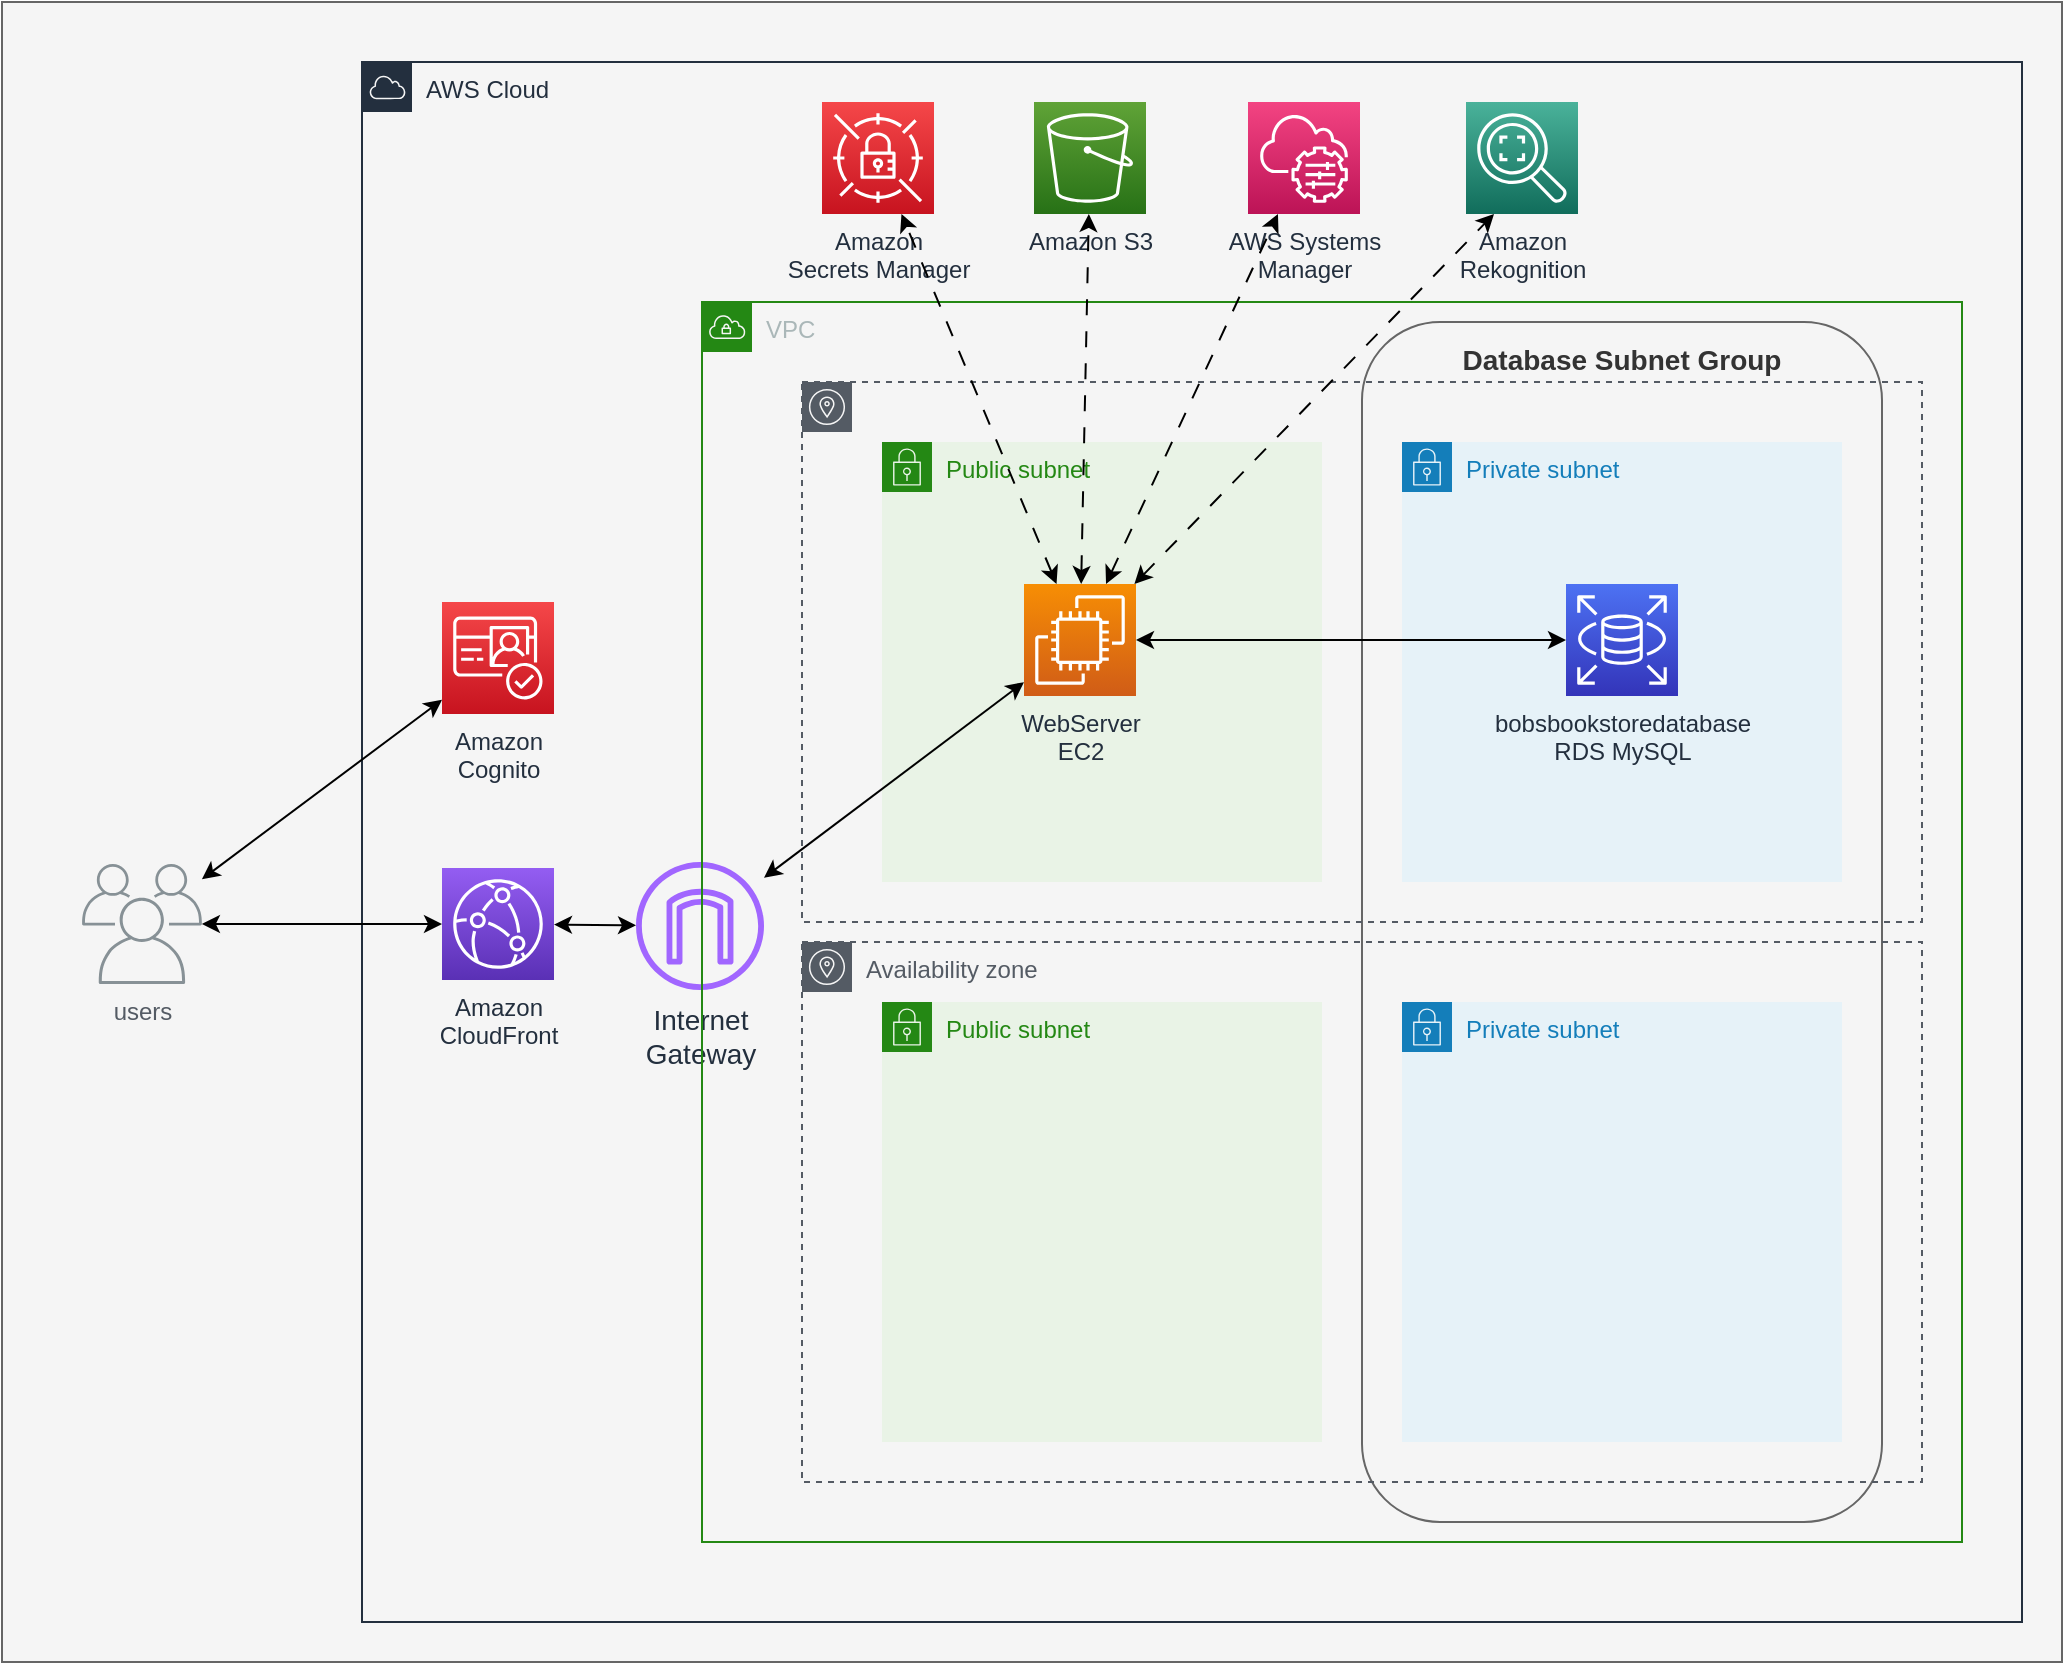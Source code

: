 <mxfile version="24.2.5" type="device">
  <diagram name="Page-1" id="Q-XGeqy0s4Lk3BjT24DE">
    <mxGraphModel dx="780" dy="496" grid="1" gridSize="10" guides="1" tooltips="1" connect="1" arrows="1" fold="1" page="1" pageScale="1" pageWidth="1100" pageHeight="850" math="0" shadow="0">
      <root>
        <mxCell id="0" />
        <mxCell id="1" parent="0" />
        <mxCell id="s_8htkPsqy1MqizyE1mn-12" value="B" style="rounded=0;whiteSpace=wrap;html=1;fillColor=#f5f5f5;fontColor=#333333;strokeColor=#666666;" parent="1" vertex="1">
          <mxGeometry x="60" y="10" width="1030" height="830" as="geometry" />
        </mxCell>
        <mxCell id="s_8htkPsqy1MqizyE1mn-14" value="AWS Cloud" style="points=[[0,0],[0.25,0],[0.5,0],[0.75,0],[1,0],[1,0.25],[1,0.5],[1,0.75],[1,1],[0.75,1],[0.5,1],[0.25,1],[0,1],[0,0.75],[0,0.5],[0,0.25]];outlineConnect=0;gradientColor=none;html=1;whiteSpace=wrap;fontSize=12;fontStyle=0;container=1;pointerEvents=0;collapsible=0;recursiveResize=0;shape=mxgraph.aws4.group;grIcon=mxgraph.aws4.group_aws_cloud;strokeColor=#232F3E;fillColor=none;verticalAlign=top;align=left;spacingLeft=30;fontColor=#232F3E;dashed=0;" parent="1" vertex="1">
          <mxGeometry x="240" y="40" width="830" height="780" as="geometry" />
        </mxCell>
        <mxCell id="s_8htkPsqy1MqizyE1mn-27" value="&lt;div&gt;Amazon&lt;/div&gt;&lt;div&gt;Cognito&lt;br&gt;&lt;/div&gt;" style="sketch=0;points=[[0,0,0],[0.25,0,0],[0.5,0,0],[0.75,0,0],[1,0,0],[0,1,0],[0.25,1,0],[0.5,1,0],[0.75,1,0],[1,1,0],[0,0.25,0],[0,0.5,0],[0,0.75,0],[1,0.25,0],[1,0.5,0],[1,0.75,0]];outlineConnect=0;fontColor=#232F3E;gradientColor=#F54749;gradientDirection=north;fillColor=#C7131F;strokeColor=#ffffff;dashed=0;verticalLabelPosition=bottom;verticalAlign=top;align=center;html=1;fontSize=12;fontStyle=0;aspect=fixed;shape=mxgraph.aws4.resourceIcon;resIcon=mxgraph.aws4.cognito;" parent="s_8htkPsqy1MqizyE1mn-14" vertex="1">
          <mxGeometry x="40" y="270" width="56" height="56" as="geometry" />
        </mxCell>
        <mxCell id="s_8htkPsqy1MqizyE1mn-29" value="&lt;div&gt;Amazon &lt;br&gt;&lt;/div&gt;&lt;div&gt;CloudFront&lt;br&gt;&lt;/div&gt;" style="sketch=0;points=[[0,0,0],[0.25,0,0],[0.5,0,0],[0.75,0,0],[1,0,0],[0,1,0],[0.25,1,0],[0.5,1,0],[0.75,1,0],[1,1,0],[0,0.25,0],[0,0.5,0],[0,0.75,0],[1,0.25,0],[1,0.5,0],[1,0.75,0]];outlineConnect=0;fontColor=#232F3E;gradientColor=#945DF2;gradientDirection=north;fillColor=#5A30B5;strokeColor=#ffffff;dashed=0;verticalLabelPosition=bottom;verticalAlign=top;align=center;html=1;fontSize=12;fontStyle=0;aspect=fixed;shape=mxgraph.aws4.resourceIcon;resIcon=mxgraph.aws4.cloudfront;" parent="s_8htkPsqy1MqizyE1mn-14" vertex="1">
          <mxGeometry x="40" y="403" width="56" height="56" as="geometry" />
        </mxCell>
        <mxCell id="s_8htkPsqy1MqizyE1mn-30" value="&lt;div style=&quot;font-size: 14px;&quot;&gt;&lt;font style=&quot;font-size: 14px;&quot;&gt;Internet&lt;/font&gt;&lt;/div&gt;&lt;div style=&quot;font-size: 14px;&quot;&gt;&lt;font style=&quot;font-size: 14px;&quot;&gt;Gateway&lt;br&gt;&lt;/font&gt;&lt;/div&gt;" style="sketch=0;outlineConnect=0;fontColor=#232F3E;gradientColor=none;fillColor=#A166FF;strokeColor=none;dashed=0;verticalLabelPosition=bottom;verticalAlign=top;align=center;html=1;fontSize=12;fontStyle=0;aspect=fixed;pointerEvents=1;shape=mxgraph.aws4.internet_gateway;" parent="s_8htkPsqy1MqizyE1mn-14" vertex="1">
          <mxGeometry x="137" y="400" width="64" height="64" as="geometry" />
        </mxCell>
        <mxCell id="s_8htkPsqy1MqizyE1mn-28" value="&lt;div&gt;Amazon&lt;/div&gt;&lt;div&gt;Secrets Manager&lt;br&gt;&lt;/div&gt;" style="sketch=0;points=[[0,0,0],[0.25,0,0],[0.5,0,0],[0.75,0,0],[1,0,0],[0,1,0],[0.25,1,0],[0.5,1,0],[0.75,1,0],[1,1,0],[0,0.25,0],[0,0.5,0],[0,0.75,0],[1,0.25,0],[1,0.5,0],[1,0.75,0]];outlineConnect=0;fontColor=#232F3E;gradientColor=#F54749;gradientDirection=north;fillColor=#C7131F;strokeColor=#ffffff;dashed=0;verticalLabelPosition=bottom;verticalAlign=top;align=center;html=1;fontSize=12;fontStyle=0;aspect=fixed;shape=mxgraph.aws4.resourceIcon;resIcon=mxgraph.aws4.secrets_manager;" parent="s_8htkPsqy1MqizyE1mn-14" vertex="1">
          <mxGeometry x="230" y="20" width="56" height="56" as="geometry" />
        </mxCell>
        <mxCell id="s_8htkPsqy1MqizyE1mn-40" value="" style="endArrow=classic;startArrow=classic;html=1;rounded=0;strokeColor=#000000;" parent="s_8htkPsqy1MqizyE1mn-14" source="s_8htkPsqy1MqizyE1mn-29" target="s_8htkPsqy1MqizyE1mn-30" edge="1">
          <mxGeometry width="50" height="50" relative="1" as="geometry">
            <mxPoint x="-120" y="438" as="sourcePoint" />
            <mxPoint x="50" y="438" as="targetPoint" />
          </mxGeometry>
        </mxCell>
        <mxCell id="s_8htkPsqy1MqizyE1mn-50" value="&lt;div&gt;AWS Systems&lt;/div&gt;&lt;div&gt;Manager&lt;br&gt;&lt;/div&gt;" style="sketch=0;points=[[0,0,0],[0.25,0,0],[0.5,0,0],[0.75,0,0],[1,0,0],[0,1,0],[0.25,1,0],[0.5,1,0],[0.75,1,0],[1,1,0],[0,0.25,0],[0,0.5,0],[0,0.75,0],[1,0.25,0],[1,0.5,0],[1,0.75,0]];points=[[0,0,0],[0.25,0,0],[0.5,0,0],[0.75,0,0],[1,0,0],[0,1,0],[0.25,1,0],[0.5,1,0],[0.75,1,0],[1,1,0],[0,0.25,0],[0,0.5,0],[0,0.75,0],[1,0.25,0],[1,0.5,0],[1,0.75,0]];outlineConnect=0;fontColor=#232F3E;gradientColor=#F34482;gradientDirection=north;fillColor=#BC1356;strokeColor=#ffffff;dashed=0;verticalLabelPosition=bottom;verticalAlign=top;align=center;html=1;fontSize=12;fontStyle=0;aspect=fixed;shape=mxgraph.aws4.resourceIcon;resIcon=mxgraph.aws4.systems_manager;" parent="s_8htkPsqy1MqizyE1mn-14" vertex="1">
          <mxGeometry x="443" y="20" width="56" height="56" as="geometry" />
        </mxCell>
        <mxCell id="s_8htkPsqy1MqizyE1mn-52" value="&lt;div&gt;Amazon &lt;br&gt;&lt;/div&gt;&lt;div&gt;Rekognition&lt;/div&gt;" style="sketch=0;points=[[0,0,0],[0.25,0,0],[0.5,0,0],[0.75,0,0],[1,0,0],[0,1,0],[0.25,1,0],[0.5,1,0],[0.75,1,0],[1,1,0],[0,0.25,0],[0,0.5,0],[0,0.75,0],[1,0.25,0],[1,0.5,0],[1,0.75,0]];outlineConnect=0;fontColor=#232F3E;gradientColor=#4AB29A;gradientDirection=north;fillColor=#116D5B;strokeColor=#ffffff;dashed=0;verticalLabelPosition=bottom;verticalAlign=top;align=center;html=1;fontSize=12;fontStyle=0;aspect=fixed;shape=mxgraph.aws4.resourceIcon;resIcon=mxgraph.aws4.rekognition_2;" parent="s_8htkPsqy1MqizyE1mn-14" vertex="1">
          <mxGeometry x="552" y="20" width="56" height="56" as="geometry" />
        </mxCell>
        <mxCell id="s_8htkPsqy1MqizyE1mn-15" value="users" style="sketch=0;outlineConnect=0;gradientColor=none;fontColor=#545B64;strokeColor=none;fillColor=#879196;dashed=0;verticalLabelPosition=bottom;verticalAlign=top;align=center;html=1;fontSize=12;fontStyle=0;aspect=fixed;shape=mxgraph.aws4.illustration_users;pointerEvents=1" parent="1" vertex="1">
          <mxGeometry x="100" y="441" width="60" height="60" as="geometry" />
        </mxCell>
        <mxCell id="s_8htkPsqy1MqizyE1mn-16" value="VPC" style="points=[[0,0],[0.25,0],[0.5,0],[0.75,0],[1,0],[1,0.25],[1,0.5],[1,0.75],[1,1],[0.75,1],[0.5,1],[0.25,1],[0,1],[0,0.75],[0,0.5],[0,0.25]];outlineConnect=0;gradientColor=none;html=1;whiteSpace=wrap;fontSize=12;fontStyle=0;shape=mxgraph.aws4.group;grIcon=mxgraph.aws4.group_vpc;strokeColor=#248814;fillColor=none;verticalAlign=top;align=left;spacingLeft=30;fontColor=#AAB7B8;dashed=0;" parent="1" vertex="1">
          <mxGeometry x="410" y="160" width="630" height="620" as="geometry" />
        </mxCell>
        <mxCell id="s_8htkPsqy1MqizyE1mn-26" value="&lt;div&gt;&lt;br&gt;&lt;/div&gt;&lt;div style=&quot;font-size: 14px;&quot;&gt;&lt;b&gt;Database Subnet Group&lt;/b&gt;&lt;/div&gt;&lt;div&gt;&lt;br&gt;&lt;/div&gt;&lt;div&gt;&lt;br&gt;&lt;/div&gt;&lt;div&gt;&lt;br&gt;&lt;/div&gt;&lt;div&gt;&lt;br&gt;&lt;/div&gt;&lt;div&gt;&lt;br&gt;&lt;/div&gt;&lt;div&gt;&lt;br&gt;&lt;/div&gt;&lt;div&gt;&lt;br&gt;&lt;/div&gt;&lt;div&gt;&lt;br&gt;&lt;/div&gt;&lt;div&gt;&lt;br&gt;&lt;/div&gt;&lt;div&gt;&lt;br&gt;&lt;/div&gt;&lt;div&gt;&lt;br&gt;&lt;/div&gt;&lt;div&gt;&lt;br&gt;&lt;/div&gt;&lt;div&gt;&lt;br&gt;&lt;/div&gt;&lt;div&gt;&lt;br&gt;&lt;/div&gt;&lt;div&gt;&lt;br&gt;&lt;/div&gt;&lt;div&gt;&lt;br&gt;&lt;/div&gt;&lt;div&gt;&lt;br&gt;&lt;/div&gt;&lt;div&gt;&lt;br&gt;&lt;/div&gt;&lt;div&gt;&lt;br&gt;&lt;/div&gt;&lt;div&gt;&lt;br&gt;&lt;/div&gt;&lt;div&gt;&lt;br&gt;&lt;/div&gt;&lt;div&gt;&lt;br&gt;&lt;/div&gt;&lt;div&gt;&lt;br&gt;&lt;/div&gt;&lt;div&gt;&lt;br&gt;&lt;/div&gt;&lt;div&gt;&lt;br&gt;&lt;/div&gt;&lt;div&gt;&lt;br&gt;&lt;/div&gt;&lt;div&gt;&lt;br&gt;&lt;/div&gt;&lt;div&gt;&lt;br&gt;&lt;/div&gt;&lt;div&gt;&lt;br&gt;&lt;/div&gt;&lt;div&gt;&lt;br&gt;&lt;/div&gt;&lt;div&gt;&lt;br&gt;&lt;/div&gt;&lt;div&gt;&lt;br&gt;&lt;/div&gt;&lt;div&gt;&lt;br&gt;&lt;/div&gt;&lt;div&gt;&lt;br&gt;&lt;/div&gt;&lt;div&gt;&lt;br&gt;&lt;/div&gt;&lt;div&gt;&lt;br&gt;&lt;/div&gt;&lt;div&gt;&lt;br&gt;&lt;/div&gt;&lt;div&gt;&lt;br&gt;&lt;/div&gt;&lt;div&gt;&lt;br&gt;&lt;/div&gt;&lt;div&gt;&lt;br&gt;&lt;/div&gt;" style="rounded=1;whiteSpace=wrap;html=1;fillColor=#f5f5f5;fontColor=#333333;strokeColor=#666666;" parent="1" vertex="1">
          <mxGeometry x="740" y="170" width="260" height="600" as="geometry" />
        </mxCell>
        <mxCell id="s_8htkPsqy1MqizyE1mn-17" value="&lt;div&gt;&lt;br&gt;&lt;/div&gt;&lt;div&gt;&lt;br&gt;&lt;/div&gt;" style="sketch=0;outlineConnect=0;gradientColor=none;html=1;whiteSpace=wrap;fontSize=12;fontStyle=0;shape=mxgraph.aws4.group;grIcon=mxgraph.aws4.group_availability_zone;strokeColor=#545B64;fillColor=none;verticalAlign=top;align=left;spacingLeft=30;fontColor=#545B64;dashed=1;" parent="1" vertex="1">
          <mxGeometry x="460" y="200" width="560" height="270" as="geometry" />
        </mxCell>
        <mxCell id="s_8htkPsqy1MqizyE1mn-18" value="Public subnet" style="points=[[0,0],[0.25,0],[0.5,0],[0.75,0],[1,0],[1,0.25],[1,0.5],[1,0.75],[1,1],[0.75,1],[0.5,1],[0.25,1],[0,1],[0,0.75],[0,0.5],[0,0.25]];outlineConnect=0;gradientColor=none;html=1;whiteSpace=wrap;fontSize=12;fontStyle=0;shape=mxgraph.aws4.group;grIcon=mxgraph.aws4.group_security_group;grStroke=0;strokeColor=#248814;fillColor=#E9F3E6;verticalAlign=top;align=left;spacingLeft=30;fontColor=#248814;dashed=0;" parent="1" vertex="1">
          <mxGeometry x="500" y="230" width="220" height="220" as="geometry" />
        </mxCell>
        <mxCell id="s_8htkPsqy1MqizyE1mn-19" value="Private subnet" style="points=[[0,0],[0.25,0],[0.5,0],[0.75,0],[1,0],[1,0.25],[1,0.5],[1,0.75],[1,1],[0.75,1],[0.5,1],[0.25,1],[0,1],[0,0.75],[0,0.5],[0,0.25]];outlineConnect=0;gradientColor=none;html=1;whiteSpace=wrap;fontSize=12;fontStyle=0;shape=mxgraph.aws4.group;grIcon=mxgraph.aws4.group_security_group;grStroke=0;strokeColor=#147EBA;fillColor=#E6F2F8;verticalAlign=top;align=left;spacingLeft=30;fontColor=#147EBA;dashed=0;" parent="1" vertex="1">
          <mxGeometry x="760" y="230" width="220" height="220" as="geometry" />
        </mxCell>
        <mxCell id="s_8htkPsqy1MqizyE1mn-20" value="Availability zone" style="sketch=0;outlineConnect=0;gradientColor=none;html=1;whiteSpace=wrap;fontSize=12;fontStyle=0;shape=mxgraph.aws4.group;grIcon=mxgraph.aws4.group_availability_zone;strokeColor=#545B64;fillColor=none;verticalAlign=top;align=left;spacingLeft=30;fontColor=#545B64;dashed=1;" parent="1" vertex="1">
          <mxGeometry x="460" y="480" width="560" height="270" as="geometry" />
        </mxCell>
        <mxCell id="s_8htkPsqy1MqizyE1mn-21" value="Public subnet" style="points=[[0,0],[0.25,0],[0.5,0],[0.75,0],[1,0],[1,0.25],[1,0.5],[1,0.75],[1,1],[0.75,1],[0.5,1],[0.25,1],[0,1],[0,0.75],[0,0.5],[0,0.25]];outlineConnect=0;gradientColor=none;html=1;whiteSpace=wrap;fontSize=12;fontStyle=0;shape=mxgraph.aws4.group;grIcon=mxgraph.aws4.group_security_group;grStroke=0;strokeColor=#248814;fillColor=#E9F3E6;verticalAlign=top;align=left;spacingLeft=30;fontColor=#248814;dashed=0;" parent="1" vertex="1">
          <mxGeometry x="500" y="510" width="220" height="220" as="geometry" />
        </mxCell>
        <mxCell id="s_8htkPsqy1MqizyE1mn-22" value="Private subnet" style="points=[[0,0],[0.25,0],[0.5,0],[0.75,0],[1,0],[1,0.25],[1,0.5],[1,0.75],[1,1],[0.75,1],[0.5,1],[0.25,1],[0,1],[0,0.75],[0,0.5],[0,0.25]];outlineConnect=0;gradientColor=none;html=1;whiteSpace=wrap;fontSize=12;fontStyle=0;shape=mxgraph.aws4.group;grIcon=mxgraph.aws4.group_security_group;grStroke=0;strokeColor=#147EBA;fillColor=#E6F2F8;verticalAlign=top;align=left;spacingLeft=30;fontColor=#147EBA;dashed=0;" parent="1" vertex="1">
          <mxGeometry x="760" y="510" width="220" height="220" as="geometry" />
        </mxCell>
        <mxCell id="s_8htkPsqy1MqizyE1mn-23" value="&lt;div&gt;bobsbookstoredatabase&lt;/div&gt;&lt;div&gt;RDS MySQL&lt;br&gt;&lt;/div&gt;" style="sketch=0;points=[[0,0,0],[0.25,0,0],[0.5,0,0],[0.75,0,0],[1,0,0],[0,1,0],[0.25,1,0],[0.5,1,0],[0.75,1,0],[1,1,0],[0,0.25,0],[0,0.5,0],[0,0.75,0],[1,0.25,0],[1,0.5,0],[1,0.75,0]];outlineConnect=0;fontColor=#232F3E;gradientColor=#4D72F3;gradientDirection=north;fillColor=#3334B9;strokeColor=#ffffff;dashed=0;verticalLabelPosition=bottom;verticalAlign=top;align=center;html=1;fontSize=12;fontStyle=0;aspect=fixed;shape=mxgraph.aws4.resourceIcon;resIcon=mxgraph.aws4.rds;" parent="1" vertex="1">
          <mxGeometry x="842" y="301" width="56" height="56" as="geometry" />
        </mxCell>
        <mxCell id="s_8htkPsqy1MqizyE1mn-33" value="&lt;div&gt;Amazon S3&lt;br&gt;&lt;/div&gt;" style="sketch=0;points=[[0,0,0],[0.25,0,0],[0.5,0,0],[0.75,0,0],[1,0,0],[0,1,0],[0.25,1,0],[0.5,1,0],[0.75,1,0],[1,1,0],[0,0.25,0],[0,0.5,0],[0,0.75,0],[1,0.25,0],[1,0.5,0],[1,0.75,0]];outlineConnect=0;fontColor=#232F3E;gradientColor=#60A337;gradientDirection=north;fillColor=#277116;strokeColor=#ffffff;dashed=0;verticalLabelPosition=bottom;verticalAlign=top;align=center;html=1;fontSize=12;fontStyle=0;aspect=fixed;shape=mxgraph.aws4.resourceIcon;resIcon=mxgraph.aws4.s3;" parent="1" vertex="1">
          <mxGeometry x="576" y="60" width="56" height="56" as="geometry" />
        </mxCell>
        <mxCell id="s_8htkPsqy1MqizyE1mn-38" value="" style="endArrow=classic;startArrow=classic;html=1;rounded=0;strokeColor=#000000;" parent="1" source="s_8htkPsqy1MqizyE1mn-15" target="s_8htkPsqy1MqizyE1mn-29" edge="1">
          <mxGeometry width="50" height="50" relative="1" as="geometry">
            <mxPoint x="630" y="390" as="sourcePoint" />
            <mxPoint x="680" y="340" as="targetPoint" />
          </mxGeometry>
        </mxCell>
        <mxCell id="s_8htkPsqy1MqizyE1mn-39" value="" style="endArrow=classic;startArrow=classic;html=1;rounded=0;strokeColor=#000000;" parent="1" source="s_8htkPsqy1MqizyE1mn-15" target="s_8htkPsqy1MqizyE1mn-27" edge="1">
          <mxGeometry width="50" height="50" relative="1" as="geometry">
            <mxPoint x="120" y="478" as="sourcePoint" />
            <mxPoint x="290" y="478" as="targetPoint" />
          </mxGeometry>
        </mxCell>
        <mxCell id="s_8htkPsqy1MqizyE1mn-41" value="" style="endArrow=classic;startArrow=classic;html=1;rounded=0;strokeColor=#000000;" parent="1" source="s_8htkPsqy1MqizyE1mn-30" target="s_8htkPsqy1MqizyE1mn-24" edge="1">
          <mxGeometry width="50" height="50" relative="1" as="geometry">
            <mxPoint x="120" y="461" as="sourcePoint" />
            <mxPoint x="290" y="364" as="targetPoint" />
          </mxGeometry>
        </mxCell>
        <mxCell id="s_8htkPsqy1MqizyE1mn-24" value="&lt;div&gt;WebServer&lt;/div&gt;&lt;div&gt;EC2&lt;br&gt;&lt;/div&gt;" style="sketch=0;points=[[0,0,0],[0.25,0,0],[0.5,0,0],[0.75,0,0],[1,0,0],[0,1,0],[0.25,1,0],[0.5,1,0],[0.75,1,0],[1,1,0],[0,0.25,0],[0,0.5,0],[0,0.75,0],[1,0.25,0],[1,0.5,0],[1,0.75,0]];outlineConnect=0;fontColor=#232F3E;gradientColor=#F78E04;gradientDirection=north;fillColor=#D05C17;strokeColor=#ffffff;dashed=0;verticalLabelPosition=bottom;verticalAlign=top;align=center;html=1;fontSize=12;fontStyle=0;aspect=fixed;shape=mxgraph.aws4.resourceIcon;resIcon=mxgraph.aws4.ec2;" parent="1" vertex="1">
          <mxGeometry x="571" y="301" width="56" height="56" as="geometry" />
        </mxCell>
        <mxCell id="s_8htkPsqy1MqizyE1mn-42" value="" style="endArrow=classic;startArrow=classic;html=1;rounded=0;strokeColor=#000000;" parent="1" source="s_8htkPsqy1MqizyE1mn-24" target="s_8htkPsqy1MqizyE1mn-23" edge="1">
          <mxGeometry width="50" height="50" relative="1" as="geometry">
            <mxPoint x="120" y="495" as="sourcePoint" />
            <mxPoint x="290" y="398" as="targetPoint" />
          </mxGeometry>
        </mxCell>
        <mxCell id="s_8htkPsqy1MqizyE1mn-45" value="" style="endArrow=classic;startArrow=classic;html=1;rounded=0;strokeColor=#000000;dashed=1;dashPattern=8 8;" parent="1" source="s_8htkPsqy1MqizyE1mn-24" target="s_8htkPsqy1MqizyE1mn-28" edge="1">
          <mxGeometry width="50" height="50" relative="1" as="geometry">
            <mxPoint x="120" y="461" as="sourcePoint" />
            <mxPoint x="290" y="364" as="targetPoint" />
          </mxGeometry>
        </mxCell>
        <mxCell id="s_8htkPsqy1MqizyE1mn-46" value="" style="endArrow=classic;startArrow=classic;html=1;rounded=0;strokeColor=#000000;dashed=1;dashPattern=8 8;" parent="1" source="s_8htkPsqy1MqizyE1mn-24" target="s_8htkPsqy1MqizyE1mn-33" edge="1">
          <mxGeometry width="50" height="50" relative="1" as="geometry">
            <mxPoint x="120" y="461" as="sourcePoint" />
            <mxPoint x="290" y="364" as="targetPoint" />
          </mxGeometry>
        </mxCell>
        <mxCell id="s_8htkPsqy1MqizyE1mn-55" value="" style="endArrow=classic;startArrow=classic;html=1;rounded=0;strokeColor=#000000;dashed=1;entryX=0.25;entryY=1;entryDx=0;entryDy=0;entryPerimeter=0;dashPattern=8 8;" parent="1" source="s_8htkPsqy1MqizyE1mn-24" target="s_8htkPsqy1MqizyE1mn-52" edge="1">
          <mxGeometry width="50" height="50" relative="1" as="geometry">
            <mxPoint x="632" y="277" as="sourcePoint" />
            <mxPoint x="755" y="126" as="targetPoint" />
          </mxGeometry>
        </mxCell>
        <mxCell id="s_8htkPsqy1MqizyE1mn-56" value="" style="endArrow=classic;startArrow=classic;html=1;rounded=0;strokeColor=#000000;dashed=1;dashPattern=8 8;" parent="1" source="s_8htkPsqy1MqizyE1mn-24" target="s_8htkPsqy1MqizyE1mn-50" edge="1">
          <mxGeometry width="50" height="50" relative="1" as="geometry">
            <mxPoint x="672" y="378" as="sourcePoint" />
            <mxPoint x="722" y="126" as="targetPoint" />
          </mxGeometry>
        </mxCell>
      </root>
    </mxGraphModel>
  </diagram>
</mxfile>
